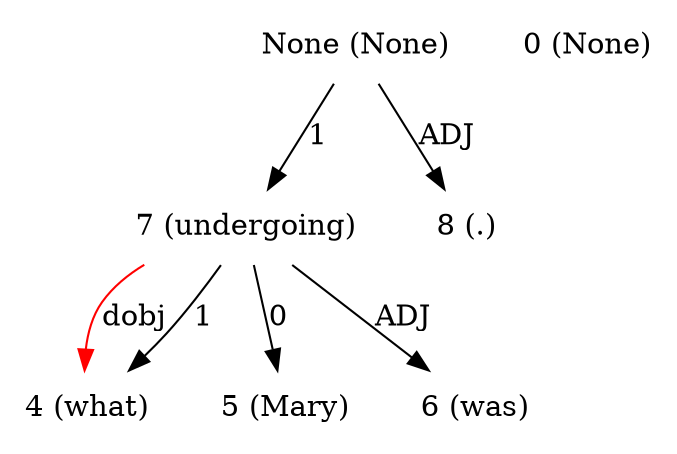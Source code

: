 digraph G{
edge [dir=forward]
node [shape=plaintext]

None [label="None (None)"]
None -> 7 [label="1"]
None -> 8 [label="ADJ"]
0 [label="0 (None)"]
4 [label="4 (what)"]
7 -> 4 [label="dobj", color="red"]
5 [label="5 (Mary)"]
6 [label="6 (was)"]
7 [label="7 (undergoing)"]
7 -> 4 [label="1"]
7 -> 5 [label="0"]
7 -> 6 [label="ADJ"]
8 [label="8 (.)"]
}

